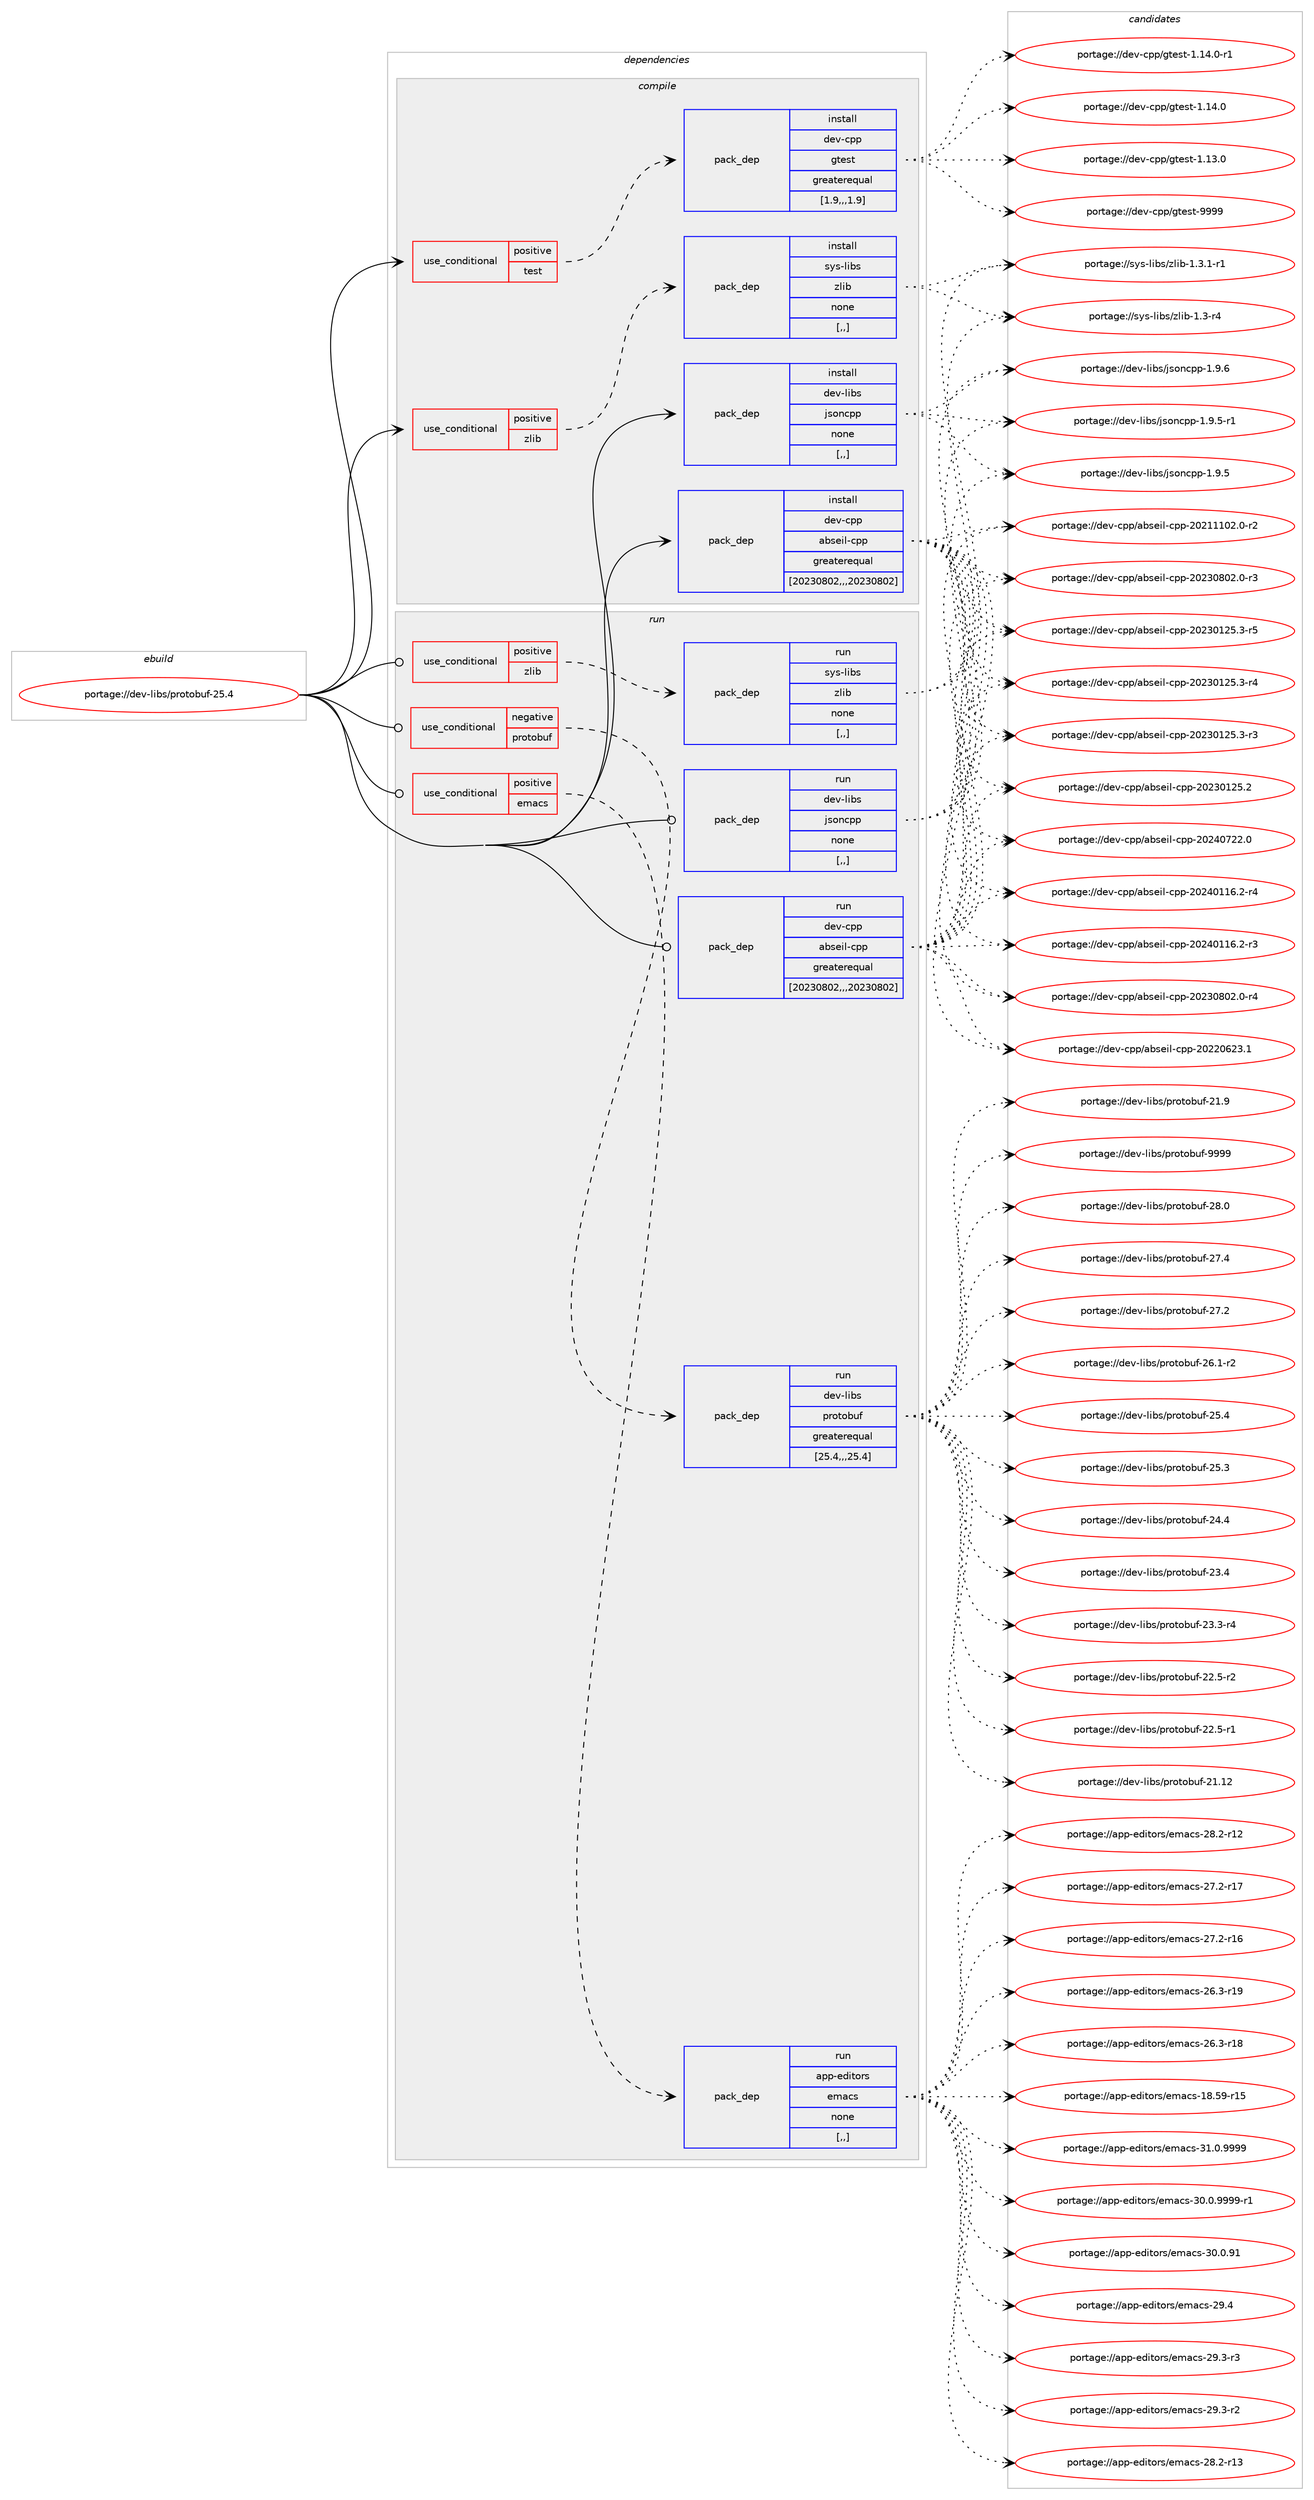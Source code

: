 digraph prolog {

# *************
# Graph options
# *************

newrank=true;
concentrate=true;
compound=true;
graph [rankdir=LR,fontname=Helvetica,fontsize=10,ranksep=1.5];#, ranksep=2.5, nodesep=0.2];
edge  [arrowhead=vee];
node  [fontname=Helvetica,fontsize=10];

# **********
# The ebuild
# **********

subgraph cluster_leftcol {
color=gray;
label=<<i>ebuild</i>>;
id [label="portage://dev-libs/protobuf-25.4", color=red, width=4, href="../dev-libs/protobuf-25.4.svg"];
}

# ****************
# The dependencies
# ****************

subgraph cluster_midcol {
color=gray;
label=<<i>dependencies</i>>;
subgraph cluster_compile {
fillcolor="#eeeeee";
style=filled;
label=<<i>compile</i>>;
subgraph cond158155 {
dependency607525 [label=<<TABLE BORDER="0" CELLBORDER="1" CELLSPACING="0" CELLPADDING="4"><TR><TD ROWSPAN="3" CELLPADDING="10">use_conditional</TD></TR><TR><TD>positive</TD></TR><TR><TD>test</TD></TR></TABLE>>, shape=none, color=red];
subgraph pack444601 {
dependency607526 [label=<<TABLE BORDER="0" CELLBORDER="1" CELLSPACING="0" CELLPADDING="4" WIDTH="220"><TR><TD ROWSPAN="6" CELLPADDING="30">pack_dep</TD></TR><TR><TD WIDTH="110">install</TD></TR><TR><TD>dev-cpp</TD></TR><TR><TD>gtest</TD></TR><TR><TD>greaterequal</TD></TR><TR><TD>[1.9,,,1.9]</TD></TR></TABLE>>, shape=none, color=blue];
}
dependency607525:e -> dependency607526:w [weight=20,style="dashed",arrowhead="vee"];
}
id:e -> dependency607525:w [weight=20,style="solid",arrowhead="vee"];
subgraph cond158156 {
dependency607527 [label=<<TABLE BORDER="0" CELLBORDER="1" CELLSPACING="0" CELLPADDING="4"><TR><TD ROWSPAN="3" CELLPADDING="10">use_conditional</TD></TR><TR><TD>positive</TD></TR><TR><TD>zlib</TD></TR></TABLE>>, shape=none, color=red];
subgraph pack444602 {
dependency607528 [label=<<TABLE BORDER="0" CELLBORDER="1" CELLSPACING="0" CELLPADDING="4" WIDTH="220"><TR><TD ROWSPAN="6" CELLPADDING="30">pack_dep</TD></TR><TR><TD WIDTH="110">install</TD></TR><TR><TD>sys-libs</TD></TR><TR><TD>zlib</TD></TR><TR><TD>none</TD></TR><TR><TD>[,,]</TD></TR></TABLE>>, shape=none, color=blue];
}
dependency607527:e -> dependency607528:w [weight=20,style="dashed",arrowhead="vee"];
}
id:e -> dependency607527:w [weight=20,style="solid",arrowhead="vee"];
subgraph pack444603 {
dependency607529 [label=<<TABLE BORDER="0" CELLBORDER="1" CELLSPACING="0" CELLPADDING="4" WIDTH="220"><TR><TD ROWSPAN="6" CELLPADDING="30">pack_dep</TD></TR><TR><TD WIDTH="110">install</TD></TR><TR><TD>dev-cpp</TD></TR><TR><TD>abseil-cpp</TD></TR><TR><TD>greaterequal</TD></TR><TR><TD>[20230802,,,20230802]</TD></TR></TABLE>>, shape=none, color=blue];
}
id:e -> dependency607529:w [weight=20,style="solid",arrowhead="vee"];
subgraph pack444604 {
dependency607530 [label=<<TABLE BORDER="0" CELLBORDER="1" CELLSPACING="0" CELLPADDING="4" WIDTH="220"><TR><TD ROWSPAN="6" CELLPADDING="30">pack_dep</TD></TR><TR><TD WIDTH="110">install</TD></TR><TR><TD>dev-libs</TD></TR><TR><TD>jsoncpp</TD></TR><TR><TD>none</TD></TR><TR><TD>[,,]</TD></TR></TABLE>>, shape=none, color=blue];
}
id:e -> dependency607530:w [weight=20,style="solid",arrowhead="vee"];
}
subgraph cluster_compileandrun {
fillcolor="#eeeeee";
style=filled;
label=<<i>compile and run</i>>;
}
subgraph cluster_run {
fillcolor="#eeeeee";
style=filled;
label=<<i>run</i>>;
subgraph cond158157 {
dependency607531 [label=<<TABLE BORDER="0" CELLBORDER="1" CELLSPACING="0" CELLPADDING="4"><TR><TD ROWSPAN="3" CELLPADDING="10">use_conditional</TD></TR><TR><TD>negative</TD></TR><TR><TD>protobuf</TD></TR></TABLE>>, shape=none, color=red];
subgraph pack444605 {
dependency607532 [label=<<TABLE BORDER="0" CELLBORDER="1" CELLSPACING="0" CELLPADDING="4" WIDTH="220"><TR><TD ROWSPAN="6" CELLPADDING="30">pack_dep</TD></TR><TR><TD WIDTH="110">run</TD></TR><TR><TD>dev-libs</TD></TR><TR><TD>protobuf</TD></TR><TR><TD>greaterequal</TD></TR><TR><TD>[25.4,,,25.4]</TD></TR></TABLE>>, shape=none, color=blue];
}
dependency607531:e -> dependency607532:w [weight=20,style="dashed",arrowhead="vee"];
}
id:e -> dependency607531:w [weight=20,style="solid",arrowhead="odot"];
subgraph cond158158 {
dependency607533 [label=<<TABLE BORDER="0" CELLBORDER="1" CELLSPACING="0" CELLPADDING="4"><TR><TD ROWSPAN="3" CELLPADDING="10">use_conditional</TD></TR><TR><TD>positive</TD></TR><TR><TD>emacs</TD></TR></TABLE>>, shape=none, color=red];
subgraph pack444606 {
dependency607534 [label=<<TABLE BORDER="0" CELLBORDER="1" CELLSPACING="0" CELLPADDING="4" WIDTH="220"><TR><TD ROWSPAN="6" CELLPADDING="30">pack_dep</TD></TR><TR><TD WIDTH="110">run</TD></TR><TR><TD>app-editors</TD></TR><TR><TD>emacs</TD></TR><TR><TD>none</TD></TR><TR><TD>[,,]</TD></TR></TABLE>>, shape=none, color=blue];
}
dependency607533:e -> dependency607534:w [weight=20,style="dashed",arrowhead="vee"];
}
id:e -> dependency607533:w [weight=20,style="solid",arrowhead="odot"];
subgraph cond158159 {
dependency607535 [label=<<TABLE BORDER="0" CELLBORDER="1" CELLSPACING="0" CELLPADDING="4"><TR><TD ROWSPAN="3" CELLPADDING="10">use_conditional</TD></TR><TR><TD>positive</TD></TR><TR><TD>zlib</TD></TR></TABLE>>, shape=none, color=red];
subgraph pack444607 {
dependency607536 [label=<<TABLE BORDER="0" CELLBORDER="1" CELLSPACING="0" CELLPADDING="4" WIDTH="220"><TR><TD ROWSPAN="6" CELLPADDING="30">pack_dep</TD></TR><TR><TD WIDTH="110">run</TD></TR><TR><TD>sys-libs</TD></TR><TR><TD>zlib</TD></TR><TR><TD>none</TD></TR><TR><TD>[,,]</TD></TR></TABLE>>, shape=none, color=blue];
}
dependency607535:e -> dependency607536:w [weight=20,style="dashed",arrowhead="vee"];
}
id:e -> dependency607535:w [weight=20,style="solid",arrowhead="odot"];
subgraph pack444608 {
dependency607537 [label=<<TABLE BORDER="0" CELLBORDER="1" CELLSPACING="0" CELLPADDING="4" WIDTH="220"><TR><TD ROWSPAN="6" CELLPADDING="30">pack_dep</TD></TR><TR><TD WIDTH="110">run</TD></TR><TR><TD>dev-cpp</TD></TR><TR><TD>abseil-cpp</TD></TR><TR><TD>greaterequal</TD></TR><TR><TD>[20230802,,,20230802]</TD></TR></TABLE>>, shape=none, color=blue];
}
id:e -> dependency607537:w [weight=20,style="solid",arrowhead="odot"];
subgraph pack444609 {
dependency607538 [label=<<TABLE BORDER="0" CELLBORDER="1" CELLSPACING="0" CELLPADDING="4" WIDTH="220"><TR><TD ROWSPAN="6" CELLPADDING="30">pack_dep</TD></TR><TR><TD WIDTH="110">run</TD></TR><TR><TD>dev-libs</TD></TR><TR><TD>jsoncpp</TD></TR><TR><TD>none</TD></TR><TR><TD>[,,]</TD></TR></TABLE>>, shape=none, color=blue];
}
id:e -> dependency607538:w [weight=20,style="solid",arrowhead="odot"];
}
}

# **************
# The candidates
# **************

subgraph cluster_choices {
rank=same;
color=gray;
label=<<i>candidates</i>>;

subgraph choice444601 {
color=black;
nodesep=1;
choice1001011184599112112471031161011151164557575757 [label="portage://dev-cpp/gtest-9999", color=red, width=4,href="../dev-cpp/gtest-9999.svg"];
choice100101118459911211247103116101115116454946495246484511449 [label="portage://dev-cpp/gtest-1.14.0-r1", color=red, width=4,href="../dev-cpp/gtest-1.14.0-r1.svg"];
choice10010111845991121124710311610111511645494649524648 [label="portage://dev-cpp/gtest-1.14.0", color=red, width=4,href="../dev-cpp/gtest-1.14.0.svg"];
choice10010111845991121124710311610111511645494649514648 [label="portage://dev-cpp/gtest-1.13.0", color=red, width=4,href="../dev-cpp/gtest-1.13.0.svg"];
dependency607526:e -> choice1001011184599112112471031161011151164557575757:w [style=dotted,weight="100"];
dependency607526:e -> choice100101118459911211247103116101115116454946495246484511449:w [style=dotted,weight="100"];
dependency607526:e -> choice10010111845991121124710311610111511645494649524648:w [style=dotted,weight="100"];
dependency607526:e -> choice10010111845991121124710311610111511645494649514648:w [style=dotted,weight="100"];
}
subgraph choice444602 {
color=black;
nodesep=1;
choice115121115451081059811547122108105984549465146494511449 [label="portage://sys-libs/zlib-1.3.1-r1", color=red, width=4,href="../sys-libs/zlib-1.3.1-r1.svg"];
choice11512111545108105981154712210810598454946514511452 [label="portage://sys-libs/zlib-1.3-r4", color=red, width=4,href="../sys-libs/zlib-1.3-r4.svg"];
dependency607528:e -> choice115121115451081059811547122108105984549465146494511449:w [style=dotted,weight="100"];
dependency607528:e -> choice11512111545108105981154712210810598454946514511452:w [style=dotted,weight="100"];
}
subgraph choice444603 {
color=black;
nodesep=1;
choice100101118459911211247979811510110510845991121124550485052485550504648 [label="portage://dev-cpp/abseil-cpp-20240722.0", color=red, width=4,href="../dev-cpp/abseil-cpp-20240722.0.svg"];
choice1001011184599112112479798115101105108459911211245504850524849495446504511452 [label="portage://dev-cpp/abseil-cpp-20240116.2-r4", color=red, width=4,href="../dev-cpp/abseil-cpp-20240116.2-r4.svg"];
choice1001011184599112112479798115101105108459911211245504850524849495446504511451 [label="portage://dev-cpp/abseil-cpp-20240116.2-r3", color=red, width=4,href="../dev-cpp/abseil-cpp-20240116.2-r3.svg"];
choice1001011184599112112479798115101105108459911211245504850514856485046484511452 [label="portage://dev-cpp/abseil-cpp-20230802.0-r4", color=red, width=4,href="../dev-cpp/abseil-cpp-20230802.0-r4.svg"];
choice1001011184599112112479798115101105108459911211245504850514856485046484511451 [label="portage://dev-cpp/abseil-cpp-20230802.0-r3", color=red, width=4,href="../dev-cpp/abseil-cpp-20230802.0-r3.svg"];
choice1001011184599112112479798115101105108459911211245504850514849505346514511453 [label="portage://dev-cpp/abseil-cpp-20230125.3-r5", color=red, width=4,href="../dev-cpp/abseil-cpp-20230125.3-r5.svg"];
choice1001011184599112112479798115101105108459911211245504850514849505346514511452 [label="portage://dev-cpp/abseil-cpp-20230125.3-r4", color=red, width=4,href="../dev-cpp/abseil-cpp-20230125.3-r4.svg"];
choice1001011184599112112479798115101105108459911211245504850514849505346514511451 [label="portage://dev-cpp/abseil-cpp-20230125.3-r3", color=red, width=4,href="../dev-cpp/abseil-cpp-20230125.3-r3.svg"];
choice100101118459911211247979811510110510845991121124550485051484950534650 [label="portage://dev-cpp/abseil-cpp-20230125.2", color=red, width=4,href="../dev-cpp/abseil-cpp-20230125.2.svg"];
choice100101118459911211247979811510110510845991121124550485050485450514649 [label="portage://dev-cpp/abseil-cpp-20220623.1", color=red, width=4,href="../dev-cpp/abseil-cpp-20220623.1.svg"];
choice1001011184599112112479798115101105108459911211245504850494949485046484511450 [label="portage://dev-cpp/abseil-cpp-20211102.0-r2", color=red, width=4,href="../dev-cpp/abseil-cpp-20211102.0-r2.svg"];
dependency607529:e -> choice100101118459911211247979811510110510845991121124550485052485550504648:w [style=dotted,weight="100"];
dependency607529:e -> choice1001011184599112112479798115101105108459911211245504850524849495446504511452:w [style=dotted,weight="100"];
dependency607529:e -> choice1001011184599112112479798115101105108459911211245504850524849495446504511451:w [style=dotted,weight="100"];
dependency607529:e -> choice1001011184599112112479798115101105108459911211245504850514856485046484511452:w [style=dotted,weight="100"];
dependency607529:e -> choice1001011184599112112479798115101105108459911211245504850514856485046484511451:w [style=dotted,weight="100"];
dependency607529:e -> choice1001011184599112112479798115101105108459911211245504850514849505346514511453:w [style=dotted,weight="100"];
dependency607529:e -> choice1001011184599112112479798115101105108459911211245504850514849505346514511452:w [style=dotted,weight="100"];
dependency607529:e -> choice1001011184599112112479798115101105108459911211245504850514849505346514511451:w [style=dotted,weight="100"];
dependency607529:e -> choice100101118459911211247979811510110510845991121124550485051484950534650:w [style=dotted,weight="100"];
dependency607529:e -> choice100101118459911211247979811510110510845991121124550485050485450514649:w [style=dotted,weight="100"];
dependency607529:e -> choice1001011184599112112479798115101105108459911211245504850494949485046484511450:w [style=dotted,weight="100"];
}
subgraph choice444604 {
color=black;
nodesep=1;
choice10010111845108105981154710611511111099112112454946574654 [label="portage://dev-libs/jsoncpp-1.9.6", color=red, width=4,href="../dev-libs/jsoncpp-1.9.6.svg"];
choice100101118451081059811547106115111110991121124549465746534511449 [label="portage://dev-libs/jsoncpp-1.9.5-r1", color=red, width=4,href="../dev-libs/jsoncpp-1.9.5-r1.svg"];
choice10010111845108105981154710611511111099112112454946574653 [label="portage://dev-libs/jsoncpp-1.9.5", color=red, width=4,href="../dev-libs/jsoncpp-1.9.5.svg"];
dependency607530:e -> choice10010111845108105981154710611511111099112112454946574654:w [style=dotted,weight="100"];
dependency607530:e -> choice100101118451081059811547106115111110991121124549465746534511449:w [style=dotted,weight="100"];
dependency607530:e -> choice10010111845108105981154710611511111099112112454946574653:w [style=dotted,weight="100"];
}
subgraph choice444605 {
color=black;
nodesep=1;
choice100101118451081059811547112114111116111981171024557575757 [label="portage://dev-libs/protobuf-9999", color=red, width=4,href="../dev-libs/protobuf-9999.svg"];
choice100101118451081059811547112114111116111981171024550564648 [label="portage://dev-libs/protobuf-28.0", color=red, width=4,href="../dev-libs/protobuf-28.0.svg"];
choice100101118451081059811547112114111116111981171024550554652 [label="portage://dev-libs/protobuf-27.4", color=red, width=4,href="../dev-libs/protobuf-27.4.svg"];
choice100101118451081059811547112114111116111981171024550554650 [label="portage://dev-libs/protobuf-27.2", color=red, width=4,href="../dev-libs/protobuf-27.2.svg"];
choice1001011184510810598115471121141111161119811710245505446494511450 [label="portage://dev-libs/protobuf-26.1-r2", color=red, width=4,href="../dev-libs/protobuf-26.1-r2.svg"];
choice100101118451081059811547112114111116111981171024550534652 [label="portage://dev-libs/protobuf-25.4", color=red, width=4,href="../dev-libs/protobuf-25.4.svg"];
choice100101118451081059811547112114111116111981171024550534651 [label="portage://dev-libs/protobuf-25.3", color=red, width=4,href="../dev-libs/protobuf-25.3.svg"];
choice100101118451081059811547112114111116111981171024550524652 [label="portage://dev-libs/protobuf-24.4", color=red, width=4,href="../dev-libs/protobuf-24.4.svg"];
choice100101118451081059811547112114111116111981171024550514652 [label="portage://dev-libs/protobuf-23.4", color=red, width=4,href="../dev-libs/protobuf-23.4.svg"];
choice1001011184510810598115471121141111161119811710245505146514511452 [label="portage://dev-libs/protobuf-23.3-r4", color=red, width=4,href="../dev-libs/protobuf-23.3-r4.svg"];
choice1001011184510810598115471121141111161119811710245505046534511450 [label="portage://dev-libs/protobuf-22.5-r2", color=red, width=4,href="../dev-libs/protobuf-22.5-r2.svg"];
choice1001011184510810598115471121141111161119811710245505046534511449 [label="portage://dev-libs/protobuf-22.5-r1", color=red, width=4,href="../dev-libs/protobuf-22.5-r1.svg"];
choice10010111845108105981154711211411111611198117102455049464950 [label="portage://dev-libs/protobuf-21.12", color=red, width=4,href="../dev-libs/protobuf-21.12.svg"];
choice100101118451081059811547112114111116111981171024550494657 [label="portage://dev-libs/protobuf-21.9", color=red, width=4,href="../dev-libs/protobuf-21.9.svg"];
dependency607532:e -> choice100101118451081059811547112114111116111981171024557575757:w [style=dotted,weight="100"];
dependency607532:e -> choice100101118451081059811547112114111116111981171024550564648:w [style=dotted,weight="100"];
dependency607532:e -> choice100101118451081059811547112114111116111981171024550554652:w [style=dotted,weight="100"];
dependency607532:e -> choice100101118451081059811547112114111116111981171024550554650:w [style=dotted,weight="100"];
dependency607532:e -> choice1001011184510810598115471121141111161119811710245505446494511450:w [style=dotted,weight="100"];
dependency607532:e -> choice100101118451081059811547112114111116111981171024550534652:w [style=dotted,weight="100"];
dependency607532:e -> choice100101118451081059811547112114111116111981171024550534651:w [style=dotted,weight="100"];
dependency607532:e -> choice100101118451081059811547112114111116111981171024550524652:w [style=dotted,weight="100"];
dependency607532:e -> choice100101118451081059811547112114111116111981171024550514652:w [style=dotted,weight="100"];
dependency607532:e -> choice1001011184510810598115471121141111161119811710245505146514511452:w [style=dotted,weight="100"];
dependency607532:e -> choice1001011184510810598115471121141111161119811710245505046534511450:w [style=dotted,weight="100"];
dependency607532:e -> choice1001011184510810598115471121141111161119811710245505046534511449:w [style=dotted,weight="100"];
dependency607532:e -> choice10010111845108105981154711211411111611198117102455049464950:w [style=dotted,weight="100"];
dependency607532:e -> choice100101118451081059811547112114111116111981171024550494657:w [style=dotted,weight="100"];
}
subgraph choice444606 {
color=black;
nodesep=1;
choice971121124510110010511611111411547101109979911545514946484657575757 [label="portage://app-editors/emacs-31.0.9999", color=red, width=4,href="../app-editors/emacs-31.0.9999.svg"];
choice9711211245101100105116111114115471011099799115455148464846575757574511449 [label="portage://app-editors/emacs-30.0.9999-r1", color=red, width=4,href="../app-editors/emacs-30.0.9999-r1.svg"];
choice97112112451011001051161111141154710110997991154551484648465749 [label="portage://app-editors/emacs-30.0.91", color=red, width=4,href="../app-editors/emacs-30.0.91.svg"];
choice97112112451011001051161111141154710110997991154550574652 [label="portage://app-editors/emacs-29.4", color=red, width=4,href="../app-editors/emacs-29.4.svg"];
choice971121124510110010511611111411547101109979911545505746514511451 [label="portage://app-editors/emacs-29.3-r3", color=red, width=4,href="../app-editors/emacs-29.3-r3.svg"];
choice971121124510110010511611111411547101109979911545505746514511450 [label="portage://app-editors/emacs-29.3-r2", color=red, width=4,href="../app-editors/emacs-29.3-r2.svg"];
choice97112112451011001051161111141154710110997991154550564650451144951 [label="portage://app-editors/emacs-28.2-r13", color=red, width=4,href="../app-editors/emacs-28.2-r13.svg"];
choice97112112451011001051161111141154710110997991154550564650451144950 [label="portage://app-editors/emacs-28.2-r12", color=red, width=4,href="../app-editors/emacs-28.2-r12.svg"];
choice97112112451011001051161111141154710110997991154550554650451144955 [label="portage://app-editors/emacs-27.2-r17", color=red, width=4,href="../app-editors/emacs-27.2-r17.svg"];
choice97112112451011001051161111141154710110997991154550554650451144954 [label="portage://app-editors/emacs-27.2-r16", color=red, width=4,href="../app-editors/emacs-27.2-r16.svg"];
choice97112112451011001051161111141154710110997991154550544651451144957 [label="portage://app-editors/emacs-26.3-r19", color=red, width=4,href="../app-editors/emacs-26.3-r19.svg"];
choice97112112451011001051161111141154710110997991154550544651451144956 [label="portage://app-editors/emacs-26.3-r18", color=red, width=4,href="../app-editors/emacs-26.3-r18.svg"];
choice9711211245101100105116111114115471011099799115454956465357451144953 [label="portage://app-editors/emacs-18.59-r15", color=red, width=4,href="../app-editors/emacs-18.59-r15.svg"];
dependency607534:e -> choice971121124510110010511611111411547101109979911545514946484657575757:w [style=dotted,weight="100"];
dependency607534:e -> choice9711211245101100105116111114115471011099799115455148464846575757574511449:w [style=dotted,weight="100"];
dependency607534:e -> choice97112112451011001051161111141154710110997991154551484648465749:w [style=dotted,weight="100"];
dependency607534:e -> choice97112112451011001051161111141154710110997991154550574652:w [style=dotted,weight="100"];
dependency607534:e -> choice971121124510110010511611111411547101109979911545505746514511451:w [style=dotted,weight="100"];
dependency607534:e -> choice971121124510110010511611111411547101109979911545505746514511450:w [style=dotted,weight="100"];
dependency607534:e -> choice97112112451011001051161111141154710110997991154550564650451144951:w [style=dotted,weight="100"];
dependency607534:e -> choice97112112451011001051161111141154710110997991154550564650451144950:w [style=dotted,weight="100"];
dependency607534:e -> choice97112112451011001051161111141154710110997991154550554650451144955:w [style=dotted,weight="100"];
dependency607534:e -> choice97112112451011001051161111141154710110997991154550554650451144954:w [style=dotted,weight="100"];
dependency607534:e -> choice97112112451011001051161111141154710110997991154550544651451144957:w [style=dotted,weight="100"];
dependency607534:e -> choice97112112451011001051161111141154710110997991154550544651451144956:w [style=dotted,weight="100"];
dependency607534:e -> choice9711211245101100105116111114115471011099799115454956465357451144953:w [style=dotted,weight="100"];
}
subgraph choice444607 {
color=black;
nodesep=1;
choice115121115451081059811547122108105984549465146494511449 [label="portage://sys-libs/zlib-1.3.1-r1", color=red, width=4,href="../sys-libs/zlib-1.3.1-r1.svg"];
choice11512111545108105981154712210810598454946514511452 [label="portage://sys-libs/zlib-1.3-r4", color=red, width=4,href="../sys-libs/zlib-1.3-r4.svg"];
dependency607536:e -> choice115121115451081059811547122108105984549465146494511449:w [style=dotted,weight="100"];
dependency607536:e -> choice11512111545108105981154712210810598454946514511452:w [style=dotted,weight="100"];
}
subgraph choice444608 {
color=black;
nodesep=1;
choice100101118459911211247979811510110510845991121124550485052485550504648 [label="portage://dev-cpp/abseil-cpp-20240722.0", color=red, width=4,href="../dev-cpp/abseil-cpp-20240722.0.svg"];
choice1001011184599112112479798115101105108459911211245504850524849495446504511452 [label="portage://dev-cpp/abseil-cpp-20240116.2-r4", color=red, width=4,href="../dev-cpp/abseil-cpp-20240116.2-r4.svg"];
choice1001011184599112112479798115101105108459911211245504850524849495446504511451 [label="portage://dev-cpp/abseil-cpp-20240116.2-r3", color=red, width=4,href="../dev-cpp/abseil-cpp-20240116.2-r3.svg"];
choice1001011184599112112479798115101105108459911211245504850514856485046484511452 [label="portage://dev-cpp/abseil-cpp-20230802.0-r4", color=red, width=4,href="../dev-cpp/abseil-cpp-20230802.0-r4.svg"];
choice1001011184599112112479798115101105108459911211245504850514856485046484511451 [label="portage://dev-cpp/abseil-cpp-20230802.0-r3", color=red, width=4,href="../dev-cpp/abseil-cpp-20230802.0-r3.svg"];
choice1001011184599112112479798115101105108459911211245504850514849505346514511453 [label="portage://dev-cpp/abseil-cpp-20230125.3-r5", color=red, width=4,href="../dev-cpp/abseil-cpp-20230125.3-r5.svg"];
choice1001011184599112112479798115101105108459911211245504850514849505346514511452 [label="portage://dev-cpp/abseil-cpp-20230125.3-r4", color=red, width=4,href="../dev-cpp/abseil-cpp-20230125.3-r4.svg"];
choice1001011184599112112479798115101105108459911211245504850514849505346514511451 [label="portage://dev-cpp/abseil-cpp-20230125.3-r3", color=red, width=4,href="../dev-cpp/abseil-cpp-20230125.3-r3.svg"];
choice100101118459911211247979811510110510845991121124550485051484950534650 [label="portage://dev-cpp/abseil-cpp-20230125.2", color=red, width=4,href="../dev-cpp/abseil-cpp-20230125.2.svg"];
choice100101118459911211247979811510110510845991121124550485050485450514649 [label="portage://dev-cpp/abseil-cpp-20220623.1", color=red, width=4,href="../dev-cpp/abseil-cpp-20220623.1.svg"];
choice1001011184599112112479798115101105108459911211245504850494949485046484511450 [label="portage://dev-cpp/abseil-cpp-20211102.0-r2", color=red, width=4,href="../dev-cpp/abseil-cpp-20211102.0-r2.svg"];
dependency607537:e -> choice100101118459911211247979811510110510845991121124550485052485550504648:w [style=dotted,weight="100"];
dependency607537:e -> choice1001011184599112112479798115101105108459911211245504850524849495446504511452:w [style=dotted,weight="100"];
dependency607537:e -> choice1001011184599112112479798115101105108459911211245504850524849495446504511451:w [style=dotted,weight="100"];
dependency607537:e -> choice1001011184599112112479798115101105108459911211245504850514856485046484511452:w [style=dotted,weight="100"];
dependency607537:e -> choice1001011184599112112479798115101105108459911211245504850514856485046484511451:w [style=dotted,weight="100"];
dependency607537:e -> choice1001011184599112112479798115101105108459911211245504850514849505346514511453:w [style=dotted,weight="100"];
dependency607537:e -> choice1001011184599112112479798115101105108459911211245504850514849505346514511452:w [style=dotted,weight="100"];
dependency607537:e -> choice1001011184599112112479798115101105108459911211245504850514849505346514511451:w [style=dotted,weight="100"];
dependency607537:e -> choice100101118459911211247979811510110510845991121124550485051484950534650:w [style=dotted,weight="100"];
dependency607537:e -> choice100101118459911211247979811510110510845991121124550485050485450514649:w [style=dotted,weight="100"];
dependency607537:e -> choice1001011184599112112479798115101105108459911211245504850494949485046484511450:w [style=dotted,weight="100"];
}
subgraph choice444609 {
color=black;
nodesep=1;
choice10010111845108105981154710611511111099112112454946574654 [label="portage://dev-libs/jsoncpp-1.9.6", color=red, width=4,href="../dev-libs/jsoncpp-1.9.6.svg"];
choice100101118451081059811547106115111110991121124549465746534511449 [label="portage://dev-libs/jsoncpp-1.9.5-r1", color=red, width=4,href="../dev-libs/jsoncpp-1.9.5-r1.svg"];
choice10010111845108105981154710611511111099112112454946574653 [label="portage://dev-libs/jsoncpp-1.9.5", color=red, width=4,href="../dev-libs/jsoncpp-1.9.5.svg"];
dependency607538:e -> choice10010111845108105981154710611511111099112112454946574654:w [style=dotted,weight="100"];
dependency607538:e -> choice100101118451081059811547106115111110991121124549465746534511449:w [style=dotted,weight="100"];
dependency607538:e -> choice10010111845108105981154710611511111099112112454946574653:w [style=dotted,weight="100"];
}
}

}
